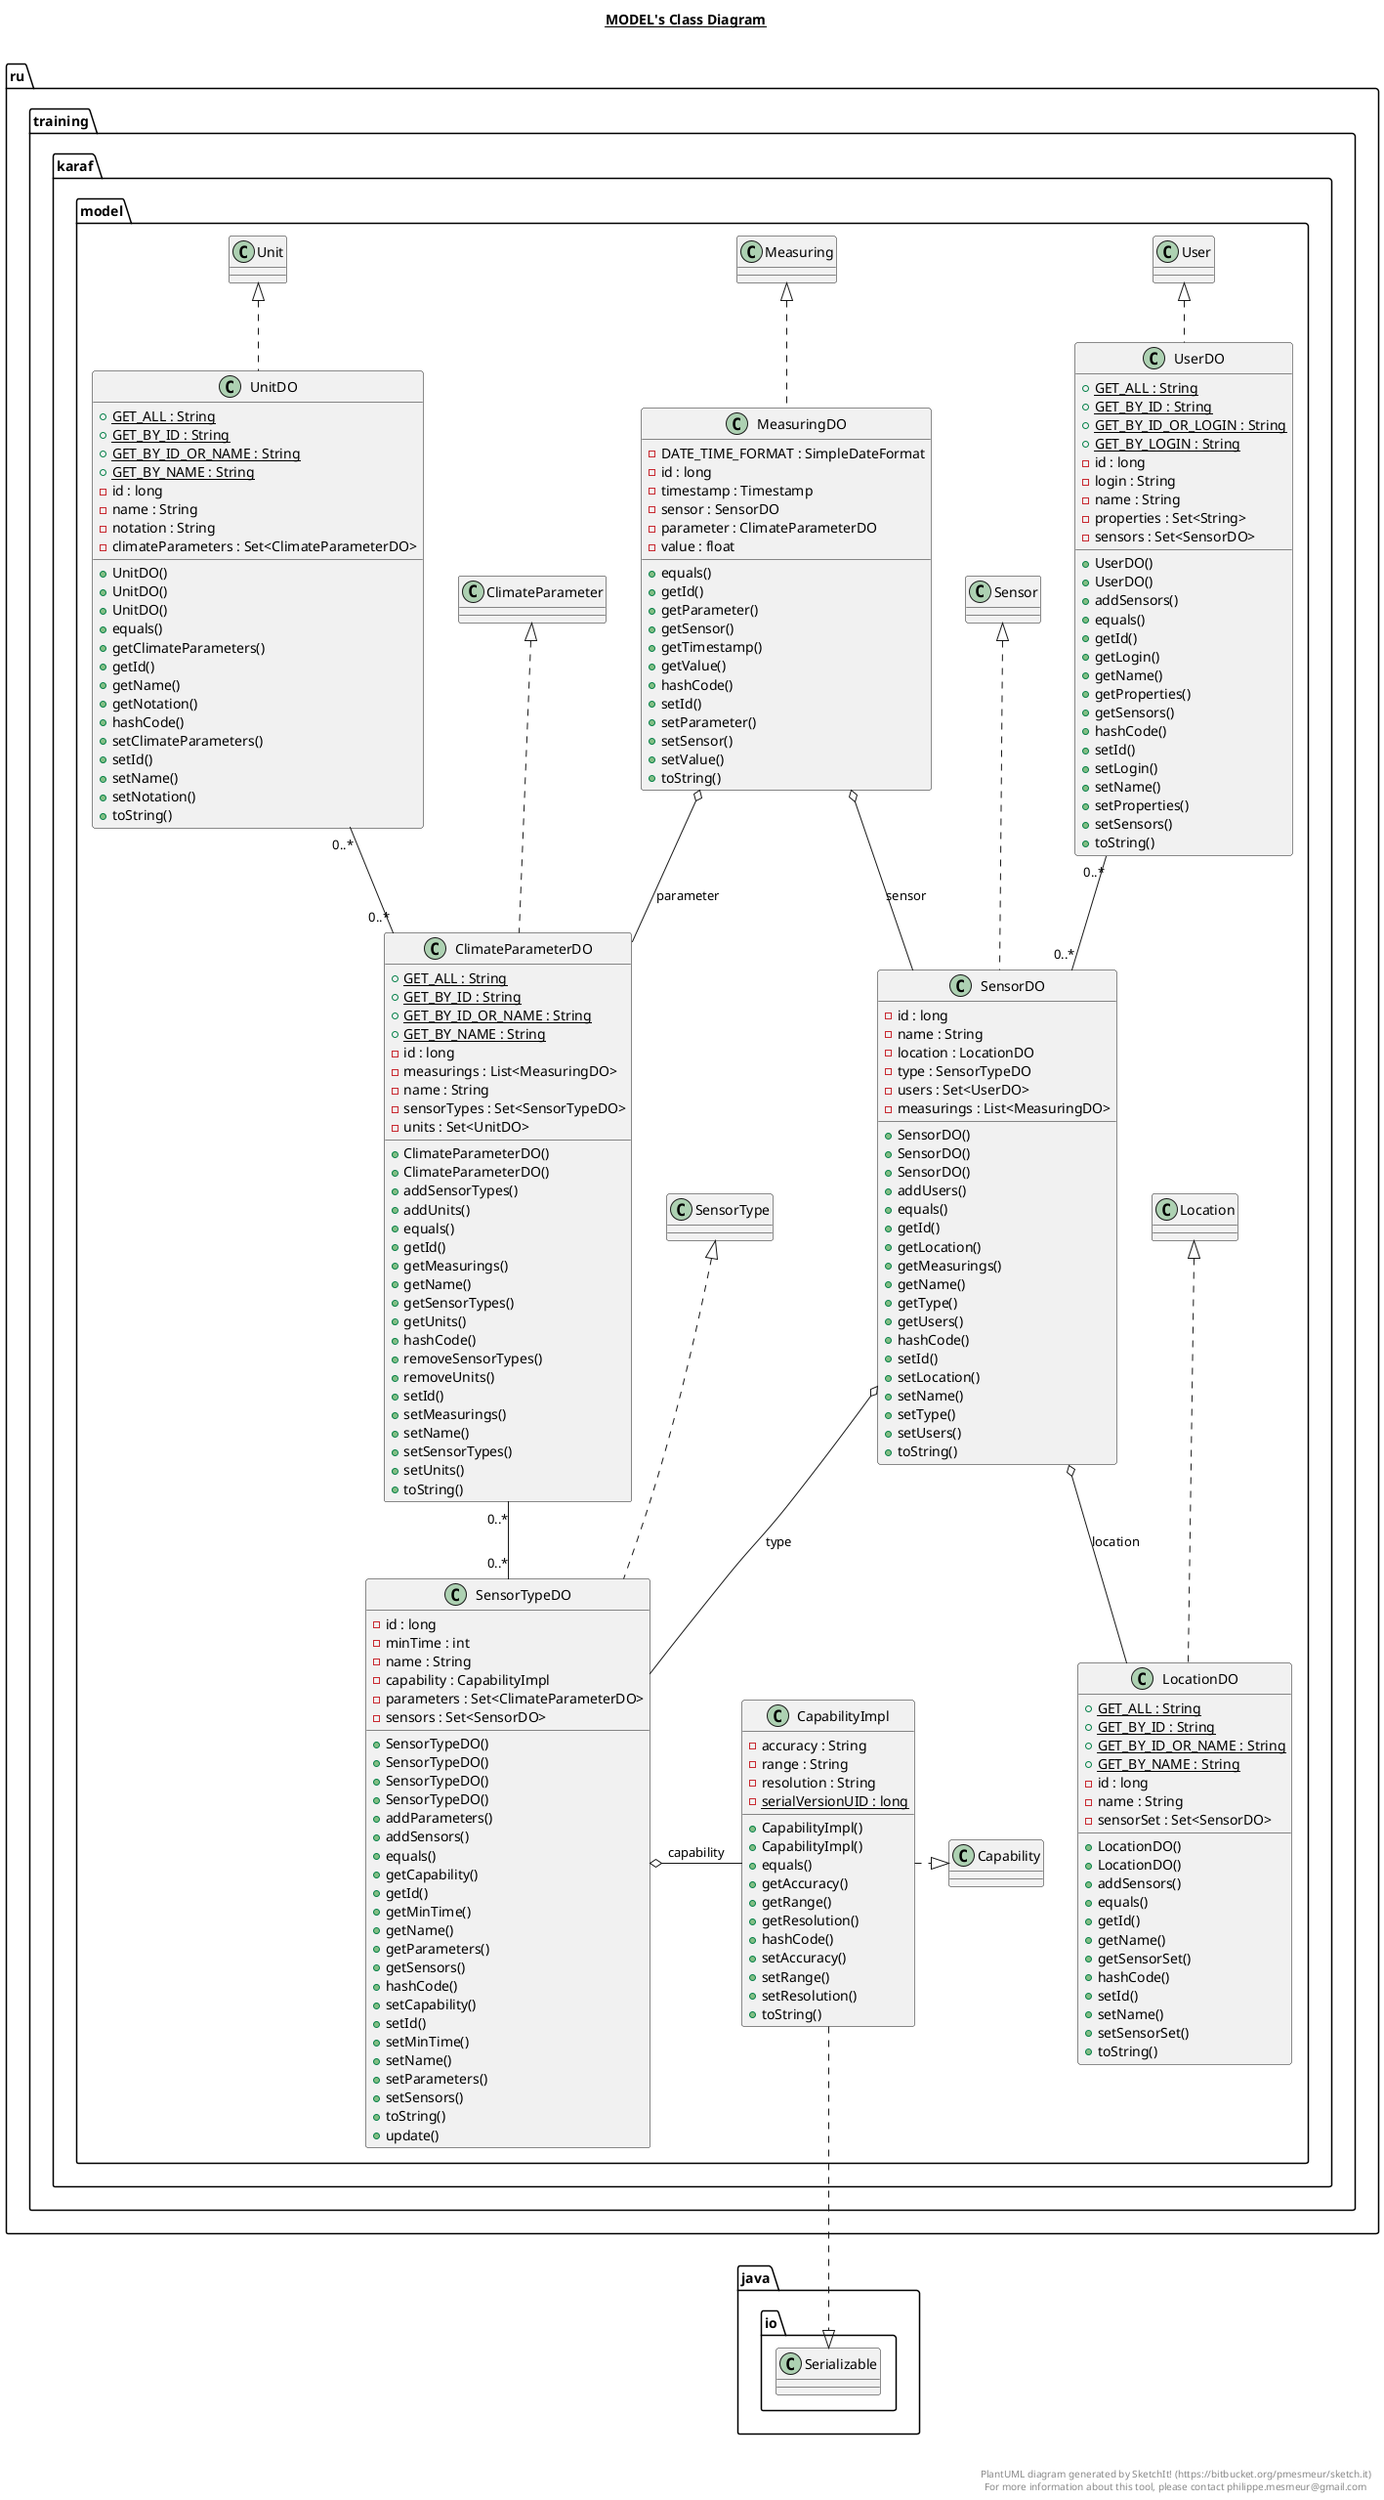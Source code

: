 @startuml

title __MODEL's Class Diagram__\n

  namespace ru.training.karaf.model {
    class ru.training.karaf.model.CapabilityImpl {
        - accuracy : String
        - range : String
        - resolution : String
        {static} - serialVersionUID : long
        + CapabilityImpl()
        + CapabilityImpl()
        + equals()
        + getAccuracy()
        + getRange()
        + getResolution()
        + hashCode()
        + setAccuracy()
        + setRange()
        + setResolution()
        + toString()
    }
  }


  namespace ru.training.karaf.model {
    class ru.training.karaf.model.ClimateParameterDO {
        {static} + GET_ALL : String
        {static} + GET_BY_ID : String
        {static} + GET_BY_ID_OR_NAME : String
        {static} + GET_BY_NAME : String
        - id : long
        - measurings : List<MeasuringDO>
        - name : String
        - sensorTypes : Set<SensorTypeDO>
        - units : Set<UnitDO>
        + ClimateParameterDO()
        + ClimateParameterDO()
        + addSensorTypes()
        + addUnits()
        + equals()
        + getId()
        + getMeasurings()
        + getName()
        + getSensorTypes()
        + getUnits()
        + hashCode()
        + removeSensorTypes()
        + removeUnits()
        + setId()
        + setMeasurings()
        + setName()
        + setSensorTypes()
        + setUnits()
        + toString()
    }
  }


  namespace ru.training.karaf.model {
    class ru.training.karaf.model.LocationDO {
        {static} + GET_ALL : String
        {static} + GET_BY_ID : String
        {static} + GET_BY_ID_OR_NAME : String
        {static} + GET_BY_NAME : String
        - id : long
        - name : String
        - sensorSet : Set<SensorDO>
        + LocationDO()
        + LocationDO()
        + addSensors()
        + equals()
        + getId()
        + getName()
        + getSensorSet()
        + hashCode()
        + setId()
        + setName()
        + setSensorSet()
        + toString()
    }
  }


  namespace ru.training.karaf.model {
    class ru.training.karaf.model.MeasuringDO {
        - DATE_TIME_FORMAT : SimpleDateFormat
        - id : long
        - timestamp : Timestamp
        - sensor : SensorDO
        - parameter : ClimateParameterDO
        - value : float
        + equals()
        + getId()
        + getParameter()
        + getSensor()
        + getTimestamp()
        + getValue()
        + hashCode()
        + setId()
        + setParameter()
        + setSensor()
        + setValue()
        + toString()
    }
  }


  namespace ru.training.karaf.model {
    class ru.training.karaf.model.SensorDO {
        - id : long
        - name : String
        - location : LocationDO
        - type : SensorTypeDO
        - users : Set<UserDO>
        - measurings : List<MeasuringDO>
        + SensorDO()
        + SensorDO()
        + SensorDO()
        + addUsers()
        + equals()
        + getId()
        + getLocation()
        + getMeasurings()
        + getName()
        + getType()
        + getUsers()
        + hashCode()
        + setId()
        + setLocation()
        + setName()
        + setType()
        + setUsers()
        + toString()
    }
  }


  namespace ru.training.karaf.model {
    class ru.training.karaf.model.SensorTypeDO {
        - id : long
        - minTime : int
        - name : String
        - capability : CapabilityImpl
        - parameters : Set<ClimateParameterDO>
        - sensors : Set<SensorDO>
        + SensorTypeDO()
        + SensorTypeDO()
        + SensorTypeDO()
        + SensorTypeDO()
        + addParameters()
        + addSensors()
        + equals()
        + getCapability()
        + getId()
        + getMinTime()
        + getName()
        + getParameters()
        + getSensors()
        + hashCode()
        + setCapability()
        + setId()
        + setMinTime()
        + setName()
        + setParameters()
        + setSensors()
        + toString()
        + update()
    }
  }


  namespace ru.training.karaf.model {
    class ru.training.karaf.model.UnitDO {
        {static} + GET_ALL : String
        {static} + GET_BY_ID : String
        {static} + GET_BY_ID_OR_NAME : String
        {static} + GET_BY_NAME : String
        - id : long
        - name : String
        - notation : String
        - climateParameters : Set<ClimateParameterDO>
        + UnitDO()
        + UnitDO()
        + UnitDO()
        + equals()
        + getClimateParameters()
        + getId()
        + getName()
        + getNotation()
        + hashCode()
        + setClimateParameters()
        + setId()
        + setName()
        + setNotation()
        + toString()
    }
  }


  namespace ru.training.karaf.model {
    class ru.training.karaf.model.UserDO {
        {static} + GET_ALL : String
        {static} + GET_BY_ID : String
        {static} + GET_BY_ID_OR_LOGIN : String
        {static} + GET_BY_LOGIN : String
        - id : long
        - login : String
        - name : String
        - properties : Set<String>
        - sensors : Set<SensorDO>
        + UserDO()
        + UserDO()
        + addSensors()
        + equals()
        + getId()
        + getLogin()
        + getName()
        + getProperties()
        + getSensors()
        + hashCode()
        + setId()
        + setLogin()
        + setName()
        + setProperties()
        + setSensors()
        + toString()
    }
  }


  ru.training.karaf.model.CapabilityImpl .down.|> java.io.Serializable
  ru.training.karaf.model.CapabilityImpl .right.|> ru.training.karaf.model.Capability
  ru.training.karaf.model.ClimateParameterDO .up.|> ru.training.karaf.model.ClimateParameter
  ru.training.karaf.model.LocationDO .up.|> ru.training.karaf.model.Location
  ru.training.karaf.model.MeasuringDO .up.|> ru.training.karaf.model.Measuring
  ru.training.karaf.model.MeasuringDO o-- ru.training.karaf.model.ClimateParameterDO : parameter
  ru.training.karaf.model.MeasuringDO o-- ru.training.karaf.model.SensorDO : sensor
  ru.training.karaf.model.SensorDO .up.|> ru.training.karaf.model.Sensor
  ru.training.karaf.model.SensorDO o-- ru.training.karaf.model.LocationDO : location
  ru.training.karaf.model.SensorDO o-- ru.training.karaf.model.SensorTypeDO : type
  ru.training.karaf.model.SensorTypeDO .up.|> ru.training.karaf.model.SensorType
  ru.training.karaf.model.SensorTypeDO o-right- ru.training.karaf.model.CapabilityImpl : capability
  ru.training.karaf.model.UnitDO .up.|> ru.training.karaf.model.Unit
  ru.training.karaf.model.UserDO .up.|> ru.training.karaf.model.User
  ru.training.karaf.model.UserDO "0..*" -- "0..*" ru.training.karaf.model.SensorDO
  ru.training.karaf.model.UnitDO "0..*" -- "0..*" ru.training.karaf.model.ClimateParameterDO
  ru.training.karaf.model.ClimateParameterDO "0..*" -- "0..*" ru.training.karaf.model.SensorTypeDO



right footer


PlantUML diagram generated by SketchIt! (https://bitbucket.org/pmesmeur/sketch.it)
For more information about this tool, please contact philippe.mesmeur@gmail.com
endfooter

@enduml
